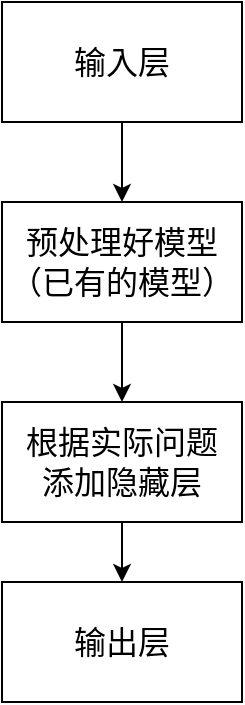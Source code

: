 <mxfile version="14.2.9" type="github">
  <diagram id="oaVq1DJqzpse5gezNTqF" name="Page-1">
    <mxGraphModel dx="965" dy="574" grid="1" gridSize="10" guides="1" tooltips="1" connect="1" arrows="1" fold="1" page="1" pageScale="1" pageWidth="850" pageHeight="1100" math="0" shadow="0">
      <root>
        <mxCell id="0" />
        <mxCell id="1" parent="0" />
        <mxCell id="KDoLYvs1aoW2bEuuUJN_-59" value="" style="edgeStyle=orthogonalEdgeStyle;rounded=0;orthogonalLoop=1;jettySize=auto;html=1;" edge="1" parent="1" source="KDoLYvs1aoW2bEuuUJN_-57" target="KDoLYvs1aoW2bEuuUJN_-58">
          <mxGeometry relative="1" as="geometry" />
        </mxCell>
        <mxCell id="KDoLYvs1aoW2bEuuUJN_-57" value="&lt;font style=&quot;font-size: 16px&quot;&gt;输入层&lt;/font&gt;" style="rounded=0;whiteSpace=wrap;html=1;" vertex="1" parent="1">
          <mxGeometry x="320" y="80" width="120" height="60" as="geometry" />
        </mxCell>
        <mxCell id="KDoLYvs1aoW2bEuuUJN_-61" value="" style="edgeStyle=orthogonalEdgeStyle;rounded=0;orthogonalLoop=1;jettySize=auto;html=1;" edge="1" parent="1" source="KDoLYvs1aoW2bEuuUJN_-58" target="KDoLYvs1aoW2bEuuUJN_-60">
          <mxGeometry relative="1" as="geometry" />
        </mxCell>
        <mxCell id="KDoLYvs1aoW2bEuuUJN_-58" value="&lt;font style=&quot;font-size: 16px&quot;&gt;预处理好模型&lt;br&gt;（已有的模型）&lt;/font&gt;" style="rounded=0;whiteSpace=wrap;html=1;" vertex="1" parent="1">
          <mxGeometry x="320" y="180" width="120" height="60" as="geometry" />
        </mxCell>
        <mxCell id="KDoLYvs1aoW2bEuuUJN_-63" value="" style="edgeStyle=orthogonalEdgeStyle;rounded=0;orthogonalLoop=1;jettySize=auto;html=1;" edge="1" parent="1" source="KDoLYvs1aoW2bEuuUJN_-60" target="KDoLYvs1aoW2bEuuUJN_-62">
          <mxGeometry relative="1" as="geometry" />
        </mxCell>
        <mxCell id="KDoLYvs1aoW2bEuuUJN_-60" value="&lt;font style=&quot;font-size: 16px&quot;&gt;根据实际问题&lt;br&gt;添加隐藏层&lt;/font&gt;" style="whiteSpace=wrap;html=1;rounded=0;" vertex="1" parent="1">
          <mxGeometry x="320" y="280" width="120" height="60" as="geometry" />
        </mxCell>
        <mxCell id="KDoLYvs1aoW2bEuuUJN_-62" value="&lt;font style=&quot;font-size: 16px&quot;&gt;输出层&lt;/font&gt;" style="whiteSpace=wrap;html=1;rounded=0;" vertex="1" parent="1">
          <mxGeometry x="320" y="370" width="120" height="60" as="geometry" />
        </mxCell>
      </root>
    </mxGraphModel>
  </diagram>
</mxfile>
